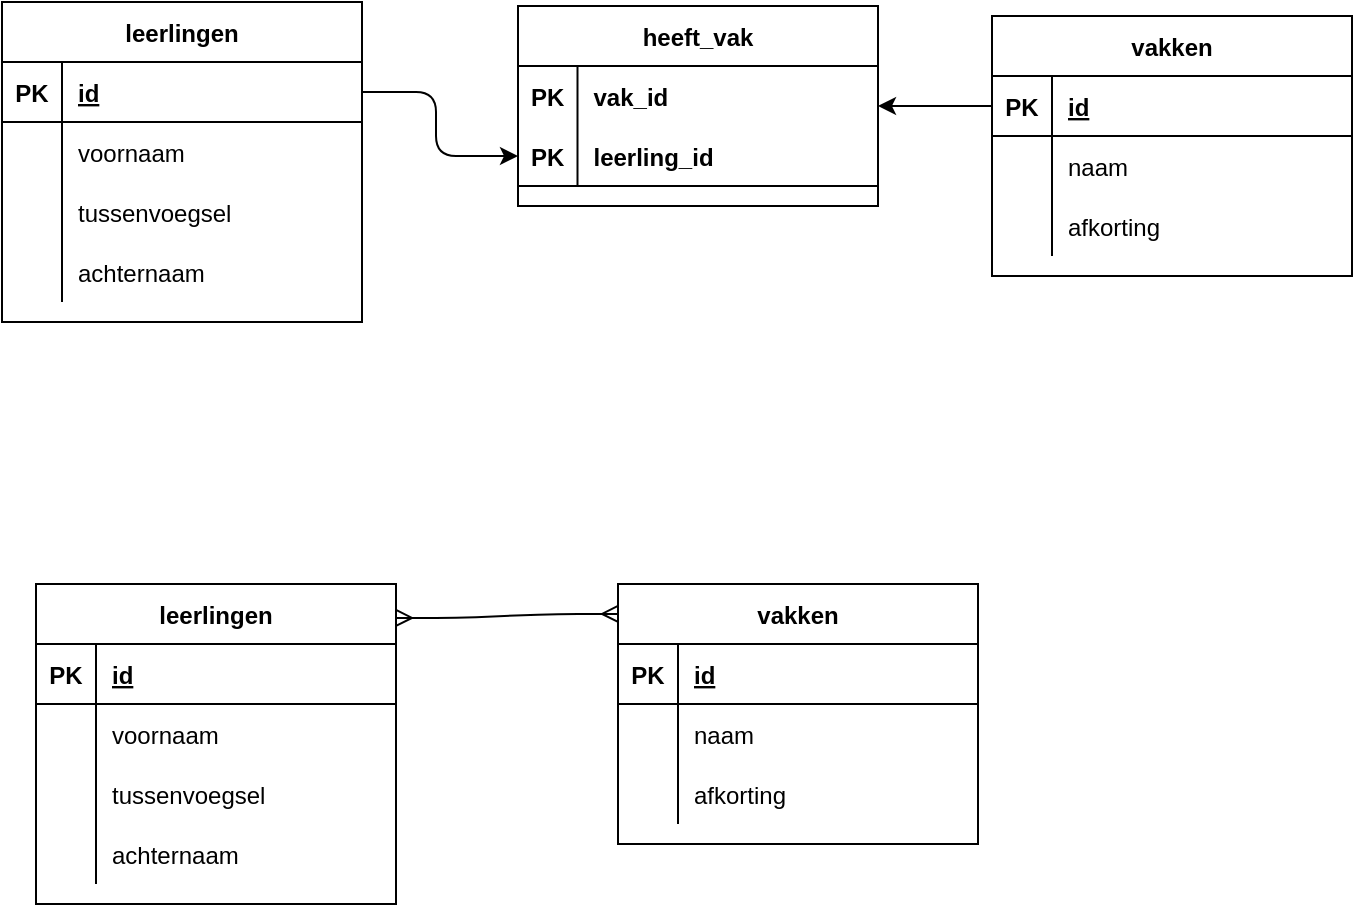 <mxfile version="13.3.5" type="device"><diagram id="8fTtp-tyY5an8K42SKu8" name="Page-1"><mxGraphModel dx="1086" dy="966" grid="0" gridSize="10" guides="1" tooltips="1" connect="1" arrows="1" fold="1" page="1" pageScale="1" pageWidth="1169" pageHeight="827" math="0" shadow="0"><root><mxCell id="0"/><mxCell id="1" parent="0"/><mxCell id="7BZoKNLfG72V3ODeY_F9-67" value="leerlingen" style="shape=table;startSize=30;container=1;collapsible=1;childLayout=tableLayout;fixedRows=1;rowLines=0;fontStyle=1;align=center;resizeLast=1;" vertex="1" parent="1"><mxGeometry x="193" y="243" width="180" height="160" as="geometry"/></mxCell><mxCell id="7BZoKNLfG72V3ODeY_F9-68" value="" style="shape=partialRectangle;collapsible=0;dropTarget=0;pointerEvents=0;fillColor=none;top=0;left=0;bottom=1;right=0;points=[[0,0.5],[1,0.5]];portConstraint=eastwest;" vertex="1" parent="7BZoKNLfG72V3ODeY_F9-67"><mxGeometry y="30" width="180" height="30" as="geometry"/></mxCell><mxCell id="7BZoKNLfG72V3ODeY_F9-69" value="PK" style="shape=partialRectangle;connectable=0;fillColor=none;top=0;left=0;bottom=0;right=0;fontStyle=1;overflow=hidden;" vertex="1" parent="7BZoKNLfG72V3ODeY_F9-68"><mxGeometry width="30" height="30" as="geometry"/></mxCell><mxCell id="7BZoKNLfG72V3ODeY_F9-70" value="id" style="shape=partialRectangle;connectable=0;fillColor=none;top=0;left=0;bottom=0;right=0;align=left;spacingLeft=6;fontStyle=5;overflow=hidden;" vertex="1" parent="7BZoKNLfG72V3ODeY_F9-68"><mxGeometry x="30" width="150" height="30" as="geometry"/></mxCell><mxCell id="7BZoKNLfG72V3ODeY_F9-71" value="" style="shape=partialRectangle;collapsible=0;dropTarget=0;pointerEvents=0;fillColor=none;top=0;left=0;bottom=0;right=0;points=[[0,0.5],[1,0.5]];portConstraint=eastwest;" vertex="1" parent="7BZoKNLfG72V3ODeY_F9-67"><mxGeometry y="60" width="180" height="30" as="geometry"/></mxCell><mxCell id="7BZoKNLfG72V3ODeY_F9-72" value="" style="shape=partialRectangle;connectable=0;fillColor=none;top=0;left=0;bottom=0;right=0;editable=1;overflow=hidden;" vertex="1" parent="7BZoKNLfG72V3ODeY_F9-71"><mxGeometry width="30" height="30" as="geometry"/></mxCell><mxCell id="7BZoKNLfG72V3ODeY_F9-73" value="voornaam" style="shape=partialRectangle;connectable=0;fillColor=none;top=0;left=0;bottom=0;right=0;align=left;spacingLeft=6;overflow=hidden;" vertex="1" parent="7BZoKNLfG72V3ODeY_F9-71"><mxGeometry x="30" width="150" height="30" as="geometry"/></mxCell><mxCell id="7BZoKNLfG72V3ODeY_F9-74" value="" style="shape=partialRectangle;collapsible=0;dropTarget=0;pointerEvents=0;fillColor=none;top=0;left=0;bottom=0;right=0;points=[[0,0.5],[1,0.5]];portConstraint=eastwest;" vertex="1" parent="7BZoKNLfG72V3ODeY_F9-67"><mxGeometry y="90" width="180" height="30" as="geometry"/></mxCell><mxCell id="7BZoKNLfG72V3ODeY_F9-75" value="" style="shape=partialRectangle;connectable=0;fillColor=none;top=0;left=0;bottom=0;right=0;editable=1;overflow=hidden;" vertex="1" parent="7BZoKNLfG72V3ODeY_F9-74"><mxGeometry width="30" height="30" as="geometry"/></mxCell><mxCell id="7BZoKNLfG72V3ODeY_F9-76" value="tussenvoegsel" style="shape=partialRectangle;connectable=0;fillColor=none;top=0;left=0;bottom=0;right=0;align=left;spacingLeft=6;overflow=hidden;" vertex="1" parent="7BZoKNLfG72V3ODeY_F9-74"><mxGeometry x="30" width="150" height="30" as="geometry"/></mxCell><mxCell id="7BZoKNLfG72V3ODeY_F9-77" value="" style="shape=partialRectangle;collapsible=0;dropTarget=0;pointerEvents=0;fillColor=none;top=0;left=0;bottom=0;right=0;points=[[0,0.5],[1,0.5]];portConstraint=eastwest;" vertex="1" parent="7BZoKNLfG72V3ODeY_F9-67"><mxGeometry y="120" width="180" height="30" as="geometry"/></mxCell><mxCell id="7BZoKNLfG72V3ODeY_F9-78" value="" style="shape=partialRectangle;connectable=0;fillColor=none;top=0;left=0;bottom=0;right=0;editable=1;overflow=hidden;" vertex="1" parent="7BZoKNLfG72V3ODeY_F9-77"><mxGeometry width="30" height="30" as="geometry"/></mxCell><mxCell id="7BZoKNLfG72V3ODeY_F9-79" value="achternaam" style="shape=partialRectangle;connectable=0;fillColor=none;top=0;left=0;bottom=0;right=0;align=left;spacingLeft=6;overflow=hidden;" vertex="1" parent="7BZoKNLfG72V3ODeY_F9-77"><mxGeometry x="30" width="150" height="30" as="geometry"/></mxCell><mxCell id="7BZoKNLfG72V3ODeY_F9-80" value="heeft_vak" style="shape=table;startSize=30;container=1;collapsible=1;childLayout=tableLayout;fixedRows=1;rowLines=0;fontStyle=1;align=center;resizeLast=1;" vertex="1" parent="1"><mxGeometry x="451" y="245" width="180" height="100" as="geometry"/></mxCell><mxCell id="7BZoKNLfG72V3ODeY_F9-84" value="" style="shape=partialRectangle;collapsible=0;dropTarget=0;pointerEvents=0;fillColor=none;top=0;left=0;bottom=0;right=0;points=[[0,0.5],[1,0.5]];portConstraint=eastwest;" vertex="1" parent="7BZoKNLfG72V3ODeY_F9-80"><mxGeometry y="30" width="180" height="30" as="geometry"/></mxCell><mxCell id="7BZoKNLfG72V3ODeY_F9-85" value="PK" style="shape=partialRectangle;connectable=0;fillColor=none;top=0;left=0;bottom=0;right=0;editable=1;overflow=hidden;fontStyle=1" vertex="1" parent="7BZoKNLfG72V3ODeY_F9-84"><mxGeometry width="29.75" height="30" as="geometry"/></mxCell><mxCell id="7BZoKNLfG72V3ODeY_F9-86" value="vak_id" style="shape=partialRectangle;connectable=0;fillColor=none;top=0;left=0;bottom=0;right=0;align=left;spacingLeft=6;overflow=hidden;fontStyle=1" vertex="1" parent="7BZoKNLfG72V3ODeY_F9-84"><mxGeometry x="29.75" width="150.25" height="30" as="geometry"/></mxCell><mxCell id="7BZoKNLfG72V3ODeY_F9-96" value="" style="shape=partialRectangle;collapsible=0;dropTarget=0;pointerEvents=0;fillColor=none;top=0;left=0;bottom=1;right=0;points=[[0,0.5],[1,0.5]];portConstraint=eastwest;" vertex="1" parent="7BZoKNLfG72V3ODeY_F9-80"><mxGeometry y="60" width="180" height="30" as="geometry"/></mxCell><mxCell id="7BZoKNLfG72V3ODeY_F9-97" value="PK" style="shape=partialRectangle;connectable=0;fillColor=none;top=0;left=0;bottom=0;right=0;fontStyle=1;overflow=hidden;" vertex="1" parent="7BZoKNLfG72V3ODeY_F9-96"><mxGeometry width="29.75" height="30" as="geometry"/></mxCell><mxCell id="7BZoKNLfG72V3ODeY_F9-98" value="leerling_id" style="shape=partialRectangle;connectable=0;fillColor=none;top=0;left=0;bottom=0;right=0;align=left;spacingLeft=6;fontStyle=1;overflow=hidden;" vertex="1" parent="7BZoKNLfG72V3ODeY_F9-96"><mxGeometry x="29.75" width="150.25" height="30" as="geometry"/></mxCell><mxCell id="7BZoKNLfG72V3ODeY_F9-115" value="leerlingen" style="shape=table;startSize=30;container=1;collapsible=1;childLayout=tableLayout;fixedRows=1;rowLines=0;fontStyle=1;align=center;resizeLast=1;" vertex="1" parent="1"><mxGeometry x="210" y="534" width="180" height="160" as="geometry"/></mxCell><mxCell id="7BZoKNLfG72V3ODeY_F9-116" value="" style="shape=partialRectangle;collapsible=0;dropTarget=0;pointerEvents=0;fillColor=none;top=0;left=0;bottom=1;right=0;points=[[0,0.5],[1,0.5]];portConstraint=eastwest;" vertex="1" parent="7BZoKNLfG72V3ODeY_F9-115"><mxGeometry y="30" width="180" height="30" as="geometry"/></mxCell><mxCell id="7BZoKNLfG72V3ODeY_F9-117" value="PK" style="shape=partialRectangle;connectable=0;fillColor=none;top=0;left=0;bottom=0;right=0;fontStyle=1;overflow=hidden;" vertex="1" parent="7BZoKNLfG72V3ODeY_F9-116"><mxGeometry width="30" height="30" as="geometry"/></mxCell><mxCell id="7BZoKNLfG72V3ODeY_F9-118" value="id" style="shape=partialRectangle;connectable=0;fillColor=none;top=0;left=0;bottom=0;right=0;align=left;spacingLeft=6;fontStyle=5;overflow=hidden;" vertex="1" parent="7BZoKNLfG72V3ODeY_F9-116"><mxGeometry x="30" width="150" height="30" as="geometry"/></mxCell><mxCell id="7BZoKNLfG72V3ODeY_F9-119" value="" style="shape=partialRectangle;collapsible=0;dropTarget=0;pointerEvents=0;fillColor=none;top=0;left=0;bottom=0;right=0;points=[[0,0.5],[1,0.5]];portConstraint=eastwest;" vertex="1" parent="7BZoKNLfG72V3ODeY_F9-115"><mxGeometry y="60" width="180" height="30" as="geometry"/></mxCell><mxCell id="7BZoKNLfG72V3ODeY_F9-120" value="" style="shape=partialRectangle;connectable=0;fillColor=none;top=0;left=0;bottom=0;right=0;editable=1;overflow=hidden;" vertex="1" parent="7BZoKNLfG72V3ODeY_F9-119"><mxGeometry width="30" height="30" as="geometry"/></mxCell><mxCell id="7BZoKNLfG72V3ODeY_F9-121" value="voornaam" style="shape=partialRectangle;connectable=0;fillColor=none;top=0;left=0;bottom=0;right=0;align=left;spacingLeft=6;overflow=hidden;" vertex="1" parent="7BZoKNLfG72V3ODeY_F9-119"><mxGeometry x="30" width="150" height="30" as="geometry"/></mxCell><mxCell id="7BZoKNLfG72V3ODeY_F9-122" value="" style="shape=partialRectangle;collapsible=0;dropTarget=0;pointerEvents=0;fillColor=none;top=0;left=0;bottom=0;right=0;points=[[0,0.5],[1,0.5]];portConstraint=eastwest;" vertex="1" parent="7BZoKNLfG72V3ODeY_F9-115"><mxGeometry y="90" width="180" height="30" as="geometry"/></mxCell><mxCell id="7BZoKNLfG72V3ODeY_F9-123" value="" style="shape=partialRectangle;connectable=0;fillColor=none;top=0;left=0;bottom=0;right=0;editable=1;overflow=hidden;" vertex="1" parent="7BZoKNLfG72V3ODeY_F9-122"><mxGeometry width="30" height="30" as="geometry"/></mxCell><mxCell id="7BZoKNLfG72V3ODeY_F9-124" value="tussenvoegsel" style="shape=partialRectangle;connectable=0;fillColor=none;top=0;left=0;bottom=0;right=0;align=left;spacingLeft=6;overflow=hidden;" vertex="1" parent="7BZoKNLfG72V3ODeY_F9-122"><mxGeometry x="30" width="150" height="30" as="geometry"/></mxCell><mxCell id="7BZoKNLfG72V3ODeY_F9-125" value="" style="shape=partialRectangle;collapsible=0;dropTarget=0;pointerEvents=0;fillColor=none;top=0;left=0;bottom=0;right=0;points=[[0,0.5],[1,0.5]];portConstraint=eastwest;" vertex="1" parent="7BZoKNLfG72V3ODeY_F9-115"><mxGeometry y="120" width="180" height="30" as="geometry"/></mxCell><mxCell id="7BZoKNLfG72V3ODeY_F9-126" value="" style="shape=partialRectangle;connectable=0;fillColor=none;top=0;left=0;bottom=0;right=0;editable=1;overflow=hidden;" vertex="1" parent="7BZoKNLfG72V3ODeY_F9-125"><mxGeometry width="30" height="30" as="geometry"/></mxCell><mxCell id="7BZoKNLfG72V3ODeY_F9-127" value="achternaam" style="shape=partialRectangle;connectable=0;fillColor=none;top=0;left=0;bottom=0;right=0;align=left;spacingLeft=6;overflow=hidden;" vertex="1" parent="7BZoKNLfG72V3ODeY_F9-125"><mxGeometry x="30" width="150" height="30" as="geometry"/></mxCell><mxCell id="7BZoKNLfG72V3ODeY_F9-139" value="" style="edgeStyle=entityRelationEdgeStyle;fontSize=12;html=1;endArrow=ERmany;startArrow=ERmany;exitX=1;exitY=0.106;exitDx=0;exitDy=0;exitPerimeter=0;entryX=0;entryY=0.115;entryDx=0;entryDy=0;entryPerimeter=0;" edge="1" parent="1" source="7BZoKNLfG72V3ODeY_F9-115" target="7BZoKNLfG72V3ODeY_F9-128"><mxGeometry width="100" height="100" relative="1" as="geometry"><mxPoint x="502" y="542" as="sourcePoint"/><mxPoint x="537" y="536" as="targetPoint"/></mxGeometry></mxCell><mxCell id="7BZoKNLfG72V3ODeY_F9-128" value="vakken" style="shape=table;startSize=30;container=1;collapsible=1;childLayout=tableLayout;fixedRows=1;rowLines=0;fontStyle=1;align=center;resizeLast=1;" vertex="1" parent="1"><mxGeometry x="501" y="534" width="180" height="130" as="geometry"/></mxCell><mxCell id="7BZoKNLfG72V3ODeY_F9-129" value="" style="shape=partialRectangle;collapsible=0;dropTarget=0;pointerEvents=0;fillColor=none;top=0;left=0;bottom=1;right=0;points=[[0,0.5],[1,0.5]];portConstraint=eastwest;" vertex="1" parent="7BZoKNLfG72V3ODeY_F9-128"><mxGeometry y="30" width="180" height="30" as="geometry"/></mxCell><mxCell id="7BZoKNLfG72V3ODeY_F9-130" value="PK" style="shape=partialRectangle;connectable=0;fillColor=none;top=0;left=0;bottom=0;right=0;fontStyle=1;overflow=hidden;" vertex="1" parent="7BZoKNLfG72V3ODeY_F9-129"><mxGeometry width="30" height="30" as="geometry"/></mxCell><mxCell id="7BZoKNLfG72V3ODeY_F9-131" value="id" style="shape=partialRectangle;connectable=0;fillColor=none;top=0;left=0;bottom=0;right=0;align=left;spacingLeft=6;fontStyle=5;overflow=hidden;" vertex="1" parent="7BZoKNLfG72V3ODeY_F9-129"><mxGeometry x="30" width="150" height="30" as="geometry"/></mxCell><mxCell id="7BZoKNLfG72V3ODeY_F9-132" value="" style="shape=partialRectangle;collapsible=0;dropTarget=0;pointerEvents=0;fillColor=none;top=0;left=0;bottom=0;right=0;points=[[0,0.5],[1,0.5]];portConstraint=eastwest;" vertex="1" parent="7BZoKNLfG72V3ODeY_F9-128"><mxGeometry y="60" width="180" height="30" as="geometry"/></mxCell><mxCell id="7BZoKNLfG72V3ODeY_F9-133" value="" style="shape=partialRectangle;connectable=0;fillColor=none;top=0;left=0;bottom=0;right=0;editable=1;overflow=hidden;" vertex="1" parent="7BZoKNLfG72V3ODeY_F9-132"><mxGeometry width="30" height="30" as="geometry"/></mxCell><mxCell id="7BZoKNLfG72V3ODeY_F9-134" value="naam" style="shape=partialRectangle;connectable=0;fillColor=none;top=0;left=0;bottom=0;right=0;align=left;spacingLeft=6;overflow=hidden;" vertex="1" parent="7BZoKNLfG72V3ODeY_F9-132"><mxGeometry x="30" width="150" height="30" as="geometry"/></mxCell><mxCell id="7BZoKNLfG72V3ODeY_F9-135" value="" style="shape=partialRectangle;collapsible=0;dropTarget=0;pointerEvents=0;fillColor=none;top=0;left=0;bottom=0;right=0;points=[[0,0.5],[1,0.5]];portConstraint=eastwest;" vertex="1" parent="7BZoKNLfG72V3ODeY_F9-128"><mxGeometry y="90" width="180" height="30" as="geometry"/></mxCell><mxCell id="7BZoKNLfG72V3ODeY_F9-136" value="" style="shape=partialRectangle;connectable=0;fillColor=none;top=0;left=0;bottom=0;right=0;editable=1;overflow=hidden;" vertex="1" parent="7BZoKNLfG72V3ODeY_F9-135"><mxGeometry width="30" height="30" as="geometry"/></mxCell><mxCell id="7BZoKNLfG72V3ODeY_F9-137" value="afkorting" style="shape=partialRectangle;connectable=0;fillColor=none;top=0;left=0;bottom=0;right=0;align=left;spacingLeft=6;overflow=hidden;" vertex="1" parent="7BZoKNLfG72V3ODeY_F9-135"><mxGeometry x="30" width="150" height="30" as="geometry"/></mxCell><mxCell id="7BZoKNLfG72V3ODeY_F9-142" value="" style="endArrow=classic;html=1;exitX=1;exitY=0.5;exitDx=0;exitDy=0;entryX=0;entryY=0.5;entryDx=0;entryDy=0;" edge="1" parent="1" source="7BZoKNLfG72V3ODeY_F9-68" target="7BZoKNLfG72V3ODeY_F9-96"><mxGeometry width="50" height="50" relative="1" as="geometry"><mxPoint x="527" y="517" as="sourcePoint"/><mxPoint x="577" y="467" as="targetPoint"/><Array as="points"><mxPoint x="410" y="288"/><mxPoint x="410" y="320"/></Array></mxGeometry></mxCell><mxCell id="7BZoKNLfG72V3ODeY_F9-144" value="" style="endArrow=classic;html=1;exitX=0;exitY=0.5;exitDx=0;exitDy=0;entryX=1;entryY=0.5;entryDx=0;entryDy=0;" edge="1" parent="1" source="7BZoKNLfG72V3ODeY_F9-103" target="7BZoKNLfG72V3ODeY_F9-80"><mxGeometry width="50" height="50" relative="1" as="geometry"><mxPoint x="527" y="517" as="sourcePoint"/><mxPoint x="577" y="467" as="targetPoint"/></mxGeometry></mxCell><mxCell id="7BZoKNLfG72V3ODeY_F9-102" value="vakken" style="shape=table;startSize=30;container=1;collapsible=1;childLayout=tableLayout;fixedRows=1;rowLines=0;fontStyle=1;align=center;resizeLast=1;" vertex="1" parent="1"><mxGeometry x="688" y="250" width="180" height="130" as="geometry"/></mxCell><mxCell id="7BZoKNLfG72V3ODeY_F9-103" value="" style="shape=partialRectangle;collapsible=0;dropTarget=0;pointerEvents=0;fillColor=none;top=0;left=0;bottom=1;right=0;points=[[0,0.5],[1,0.5]];portConstraint=eastwest;" vertex="1" parent="7BZoKNLfG72V3ODeY_F9-102"><mxGeometry y="30" width="180" height="30" as="geometry"/></mxCell><mxCell id="7BZoKNLfG72V3ODeY_F9-104" value="PK" style="shape=partialRectangle;connectable=0;fillColor=none;top=0;left=0;bottom=0;right=0;fontStyle=1;overflow=hidden;" vertex="1" parent="7BZoKNLfG72V3ODeY_F9-103"><mxGeometry width="30" height="30" as="geometry"/></mxCell><mxCell id="7BZoKNLfG72V3ODeY_F9-105" value="id" style="shape=partialRectangle;connectable=0;fillColor=none;top=0;left=0;bottom=0;right=0;align=left;spacingLeft=6;fontStyle=5;overflow=hidden;" vertex="1" parent="7BZoKNLfG72V3ODeY_F9-103"><mxGeometry x="30" width="150" height="30" as="geometry"/></mxCell><mxCell id="7BZoKNLfG72V3ODeY_F9-106" value="" style="shape=partialRectangle;collapsible=0;dropTarget=0;pointerEvents=0;fillColor=none;top=0;left=0;bottom=0;right=0;points=[[0,0.5],[1,0.5]];portConstraint=eastwest;" vertex="1" parent="7BZoKNLfG72V3ODeY_F9-102"><mxGeometry y="60" width="180" height="30" as="geometry"/></mxCell><mxCell id="7BZoKNLfG72V3ODeY_F9-107" value="" style="shape=partialRectangle;connectable=0;fillColor=none;top=0;left=0;bottom=0;right=0;editable=1;overflow=hidden;" vertex="1" parent="7BZoKNLfG72V3ODeY_F9-106"><mxGeometry width="30" height="30" as="geometry"/></mxCell><mxCell id="7BZoKNLfG72V3ODeY_F9-108" value="naam" style="shape=partialRectangle;connectable=0;fillColor=none;top=0;left=0;bottom=0;right=0;align=left;spacingLeft=6;overflow=hidden;" vertex="1" parent="7BZoKNLfG72V3ODeY_F9-106"><mxGeometry x="30" width="150" height="30" as="geometry"/></mxCell><mxCell id="7BZoKNLfG72V3ODeY_F9-109" value="" style="shape=partialRectangle;collapsible=0;dropTarget=0;pointerEvents=0;fillColor=none;top=0;left=0;bottom=0;right=0;points=[[0,0.5],[1,0.5]];portConstraint=eastwest;" vertex="1" parent="7BZoKNLfG72V3ODeY_F9-102"><mxGeometry y="90" width="180" height="30" as="geometry"/></mxCell><mxCell id="7BZoKNLfG72V3ODeY_F9-110" value="" style="shape=partialRectangle;connectable=0;fillColor=none;top=0;left=0;bottom=0;right=0;editable=1;overflow=hidden;" vertex="1" parent="7BZoKNLfG72V3ODeY_F9-109"><mxGeometry width="30" height="30" as="geometry"/></mxCell><mxCell id="7BZoKNLfG72V3ODeY_F9-111" value="afkorting" style="shape=partialRectangle;connectable=0;fillColor=none;top=0;left=0;bottom=0;right=0;align=left;spacingLeft=6;overflow=hidden;" vertex="1" parent="7BZoKNLfG72V3ODeY_F9-109"><mxGeometry x="30" width="150" height="30" as="geometry"/></mxCell></root></mxGraphModel></diagram></mxfile>